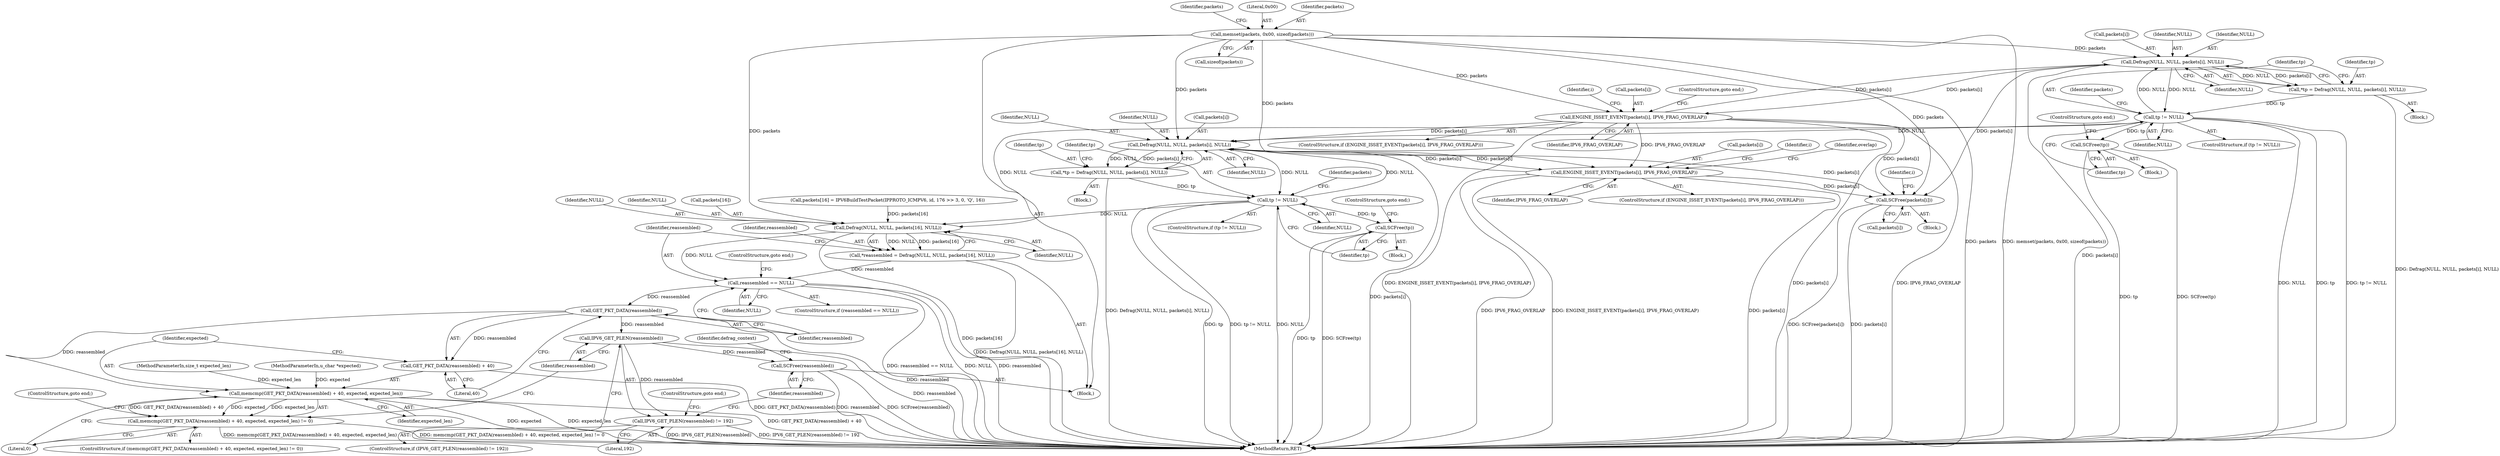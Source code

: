 digraph "0_suricata_4a04f814b15762eb446a5ead4d69d021512df6f8_14@API" {
"1000139" [label="(Call,memset(packets, 0x00, sizeof(packets)))"];
"1000379" [label="(Call,Defrag(NULL, NULL, packets[i], NULL))"];
"1000377" [label="(Call,*tp = Defrag(NULL, NULL, packets[i], NULL))"];
"1000387" [label="(Call,tp != NULL)"];
"1000391" [label="(Call,SCFree(tp))"];
"1000416" [label="(Call,Defrag(NULL, NULL, packets[i], NULL))"];
"1000414" [label="(Call,*tp = Defrag(NULL, NULL, packets[i], NULL))"];
"1000424" [label="(Call,tp != NULL)"];
"1000428" [label="(Call,SCFree(tp))"];
"1000447" [label="(Call,Defrag(NULL, NULL, packets[16], NULL))"];
"1000445" [label="(Call,*reassembled = Defrag(NULL, NULL, packets[16], NULL))"];
"1000455" [label="(Call,reassembled == NULL)"];
"1000463" [label="(Call,GET_PKT_DATA(reassembled))"];
"1000461" [label="(Call,memcmp(GET_PKT_DATA(reassembled) + 40, expected, expected_len))"];
"1000460" [label="(Call,memcmp(GET_PKT_DATA(reassembled) + 40, expected, expected_len) != 0)"];
"1000462" [label="(Call,GET_PKT_DATA(reassembled) + 40)"];
"1000472" [label="(Call,IPV6_GET_PLEN(reassembled))"];
"1000471" [label="(Call,IPV6_GET_PLEN(reassembled) != 192)"];
"1000476" [label="(Call,SCFree(reassembled))"];
"1000432" [label="(Call,ENGINE_ISSET_EVENT(packets[i], IPV6_FRAG_OVERLAP))"];
"1000509" [label="(Call,SCFree(packets[i]))"];
"1000395" [label="(Call,ENGINE_ISSET_EVENT(packets[i], IPV6_FRAG_OVERLAP))"];
"1000482" [label="(Identifier,defrag_context)"];
"1000432" [label="(Call,ENGINE_ISSET_EVENT(packets[i], IPV6_FRAG_OVERLAP))"];
"1000433" [label="(Call,packets[i])"];
"1000507" [label="(Identifier,i)"];
"1000463" [label="(Call,GET_PKT_DATA(reassembled))"];
"1000516" [label="(MethodReturn,RET)"];
"1000455" [label="(Call,reassembled == NULL)"];
"1000472" [label="(Call,IPV6_GET_PLEN(reassembled))"];
"1000127" [label="(Block,)"];
"1000422" [label="(Identifier,NULL)"];
"1000424" [label="(Call,tp != NULL)"];
"1000146" [label="(Identifier,packets)"];
"1000381" [label="(Identifier,NULL)"];
"1000377" [label="(Call,*tp = Defrag(NULL, NULL, packets[i], NULL))"];
"1000445" [label="(Call,*reassembled = Defrag(NULL, NULL, packets[16], NULL))"];
"1000394" [label="(ControlStructure,if (ENGINE_ISSET_EVENT(packets[i], IPV6_FRAG_OVERLAP)))"];
"1000465" [label="(Literal,40)"];
"1000450" [label="(Call,packets[16])"];
"1000393" [label="(ControlStructure,goto end;)"];
"1000474" [label="(Literal,192)"];
"1000446" [label="(Identifier,reassembled)"];
"1000125" [label="(MethodParameterIn,u_char *expected)"];
"1000508" [label="(Block,)"];
"1000419" [label="(Call,packets[i])"];
"1000434" [label="(Identifier,packets)"];
"1000509" [label="(Call,SCFree(packets[i]))"];
"1000466" [label="(Identifier,expected)"];
"1000470" [label="(ControlStructure,if (IPV6_GET_PLEN(reassembled) != 192))"];
"1000476" [label="(Call,SCFree(reassembled))"];
"1000429" [label="(Identifier,tp)"];
"1000462" [label="(Call,GET_PKT_DATA(reassembled) + 40)"];
"1000459" [label="(ControlStructure,if (memcmp(GET_PKT_DATA(reassembled) + 40, expected, expected_len) != 0))"];
"1000469" [label="(ControlStructure,goto end;)"];
"1000473" [label="(Identifier,reassembled)"];
"1000430" [label="(ControlStructure,goto end;)"];
"1000475" [label="(ControlStructure,goto end;)"];
"1000141" [label="(Literal,0x00)"];
"1000460" [label="(Call,memcmp(GET_PKT_DATA(reassembled) + 40, expected, expected_len) != 0)"];
"1000140" [label="(Identifier,packets)"];
"1000389" [label="(Identifier,NULL)"];
"1000392" [label="(Identifier,tp)"];
"1000397" [label="(Identifier,packets)"];
"1000139" [label="(Call,memset(packets, 0x00, sizeof(packets)))"];
"1000380" [label="(Identifier,NULL)"];
"1000395" [label="(Call,ENGINE_ISSET_EVENT(packets[i], IPV6_FRAG_OVERLAP))"];
"1000414" [label="(Call,*tp = Defrag(NULL, NULL, packets[i], NULL))"];
"1000126" [label="(MethodParameterIn,size_t expected_len)"];
"1000375" [label="(Block,)"];
"1000457" [label="(Identifier,NULL)"];
"1000458" [label="(ControlStructure,goto end;)"];
"1000456" [label="(Identifier,reassembled)"];
"1000385" [label="(Identifier,NULL)"];
"1000426" [label="(Identifier,NULL)"];
"1000418" [label="(Identifier,NULL)"];
"1000379" [label="(Call,Defrag(NULL, NULL, packets[i], NULL))"];
"1000411" [label="(Identifier,i)"];
"1000453" [label="(Identifier,NULL)"];
"1000454" [label="(ControlStructure,if (reassembled == NULL))"];
"1000391" [label="(Call,SCFree(tp))"];
"1000412" [label="(Block,)"];
"1000417" [label="(Identifier,NULL)"];
"1000423" [label="(ControlStructure,if (tp != NULL))"];
"1000350" [label="(Call,packets[16] = IPV6BuildTestPacket(IPPROTO_ICMPV6, id, 176 >> 3, 0, 'Q', 16))"];
"1000431" [label="(ControlStructure,if (ENGINE_ISSET_EVENT(packets[i], IPV6_FRAG_OVERLAP)))"];
"1000382" [label="(Call,packets[i])"];
"1000399" [label="(Identifier,IPV6_FRAG_OVERLAP)"];
"1000390" [label="(Block,)"];
"1000428" [label="(Call,SCFree(tp))"];
"1000401" [label="(ControlStructure,goto end;)"];
"1000436" [label="(Identifier,IPV6_FRAG_OVERLAP)"];
"1000415" [label="(Identifier,tp)"];
"1000388" [label="(Identifier,tp)"];
"1000448" [label="(Identifier,NULL)"];
"1000387" [label="(Call,tp != NULL)"];
"1000464" [label="(Identifier,reassembled)"];
"1000471" [label="(Call,IPV6_GET_PLEN(reassembled) != 192)"];
"1000386" [label="(ControlStructure,if (tp != NULL))"];
"1000461" [label="(Call,memcmp(GET_PKT_DATA(reassembled) + 40, expected, expected_len))"];
"1000427" [label="(Block,)"];
"1000468" [label="(Literal,0)"];
"1000425" [label="(Identifier,tp)"];
"1000447" [label="(Call,Defrag(NULL, NULL, packets[16], NULL))"];
"1000374" [label="(Identifier,i)"];
"1000477" [label="(Identifier,reassembled)"];
"1000510" [label="(Call,packets[i])"];
"1000449" [label="(Identifier,NULL)"];
"1000396" [label="(Call,packets[i])"];
"1000467" [label="(Identifier,expected_len)"];
"1000416" [label="(Call,Defrag(NULL, NULL, packets[i], NULL))"];
"1000142" [label="(Call,sizeof(packets))"];
"1000439" [label="(Identifier,overlap)"];
"1000378" [label="(Identifier,tp)"];
"1000139" -> "1000127"  [label="AST: "];
"1000139" -> "1000142"  [label="CFG: "];
"1000140" -> "1000139"  [label="AST: "];
"1000141" -> "1000139"  [label="AST: "];
"1000142" -> "1000139"  [label="AST: "];
"1000146" -> "1000139"  [label="CFG: "];
"1000139" -> "1000516"  [label="DDG: memset(packets, 0x00, sizeof(packets))"];
"1000139" -> "1000516"  [label="DDG: packets"];
"1000139" -> "1000379"  [label="DDG: packets"];
"1000139" -> "1000395"  [label="DDG: packets"];
"1000139" -> "1000416"  [label="DDG: packets"];
"1000139" -> "1000432"  [label="DDG: packets"];
"1000139" -> "1000447"  [label="DDG: packets"];
"1000139" -> "1000509"  [label="DDG: packets"];
"1000379" -> "1000377"  [label="AST: "];
"1000379" -> "1000385"  [label="CFG: "];
"1000380" -> "1000379"  [label="AST: "];
"1000381" -> "1000379"  [label="AST: "];
"1000382" -> "1000379"  [label="AST: "];
"1000385" -> "1000379"  [label="AST: "];
"1000377" -> "1000379"  [label="CFG: "];
"1000379" -> "1000516"  [label="DDG: packets[i]"];
"1000379" -> "1000377"  [label="DDG: NULL"];
"1000379" -> "1000377"  [label="DDG: packets[i]"];
"1000387" -> "1000379"  [label="DDG: NULL"];
"1000395" -> "1000379"  [label="DDG: packets[i]"];
"1000379" -> "1000387"  [label="DDG: NULL"];
"1000379" -> "1000395"  [label="DDG: packets[i]"];
"1000379" -> "1000509"  [label="DDG: packets[i]"];
"1000377" -> "1000375"  [label="AST: "];
"1000378" -> "1000377"  [label="AST: "];
"1000388" -> "1000377"  [label="CFG: "];
"1000377" -> "1000516"  [label="DDG: Defrag(NULL, NULL, packets[i], NULL)"];
"1000377" -> "1000387"  [label="DDG: tp"];
"1000387" -> "1000386"  [label="AST: "];
"1000387" -> "1000389"  [label="CFG: "];
"1000388" -> "1000387"  [label="AST: "];
"1000389" -> "1000387"  [label="AST: "];
"1000392" -> "1000387"  [label="CFG: "];
"1000397" -> "1000387"  [label="CFG: "];
"1000387" -> "1000516"  [label="DDG: NULL"];
"1000387" -> "1000516"  [label="DDG: tp"];
"1000387" -> "1000516"  [label="DDG: tp != NULL"];
"1000387" -> "1000391"  [label="DDG: tp"];
"1000387" -> "1000416"  [label="DDG: NULL"];
"1000387" -> "1000447"  [label="DDG: NULL"];
"1000391" -> "1000390"  [label="AST: "];
"1000391" -> "1000392"  [label="CFG: "];
"1000392" -> "1000391"  [label="AST: "];
"1000393" -> "1000391"  [label="CFG: "];
"1000391" -> "1000516"  [label="DDG: tp"];
"1000391" -> "1000516"  [label="DDG: SCFree(tp)"];
"1000416" -> "1000414"  [label="AST: "];
"1000416" -> "1000422"  [label="CFG: "];
"1000417" -> "1000416"  [label="AST: "];
"1000418" -> "1000416"  [label="AST: "];
"1000419" -> "1000416"  [label="AST: "];
"1000422" -> "1000416"  [label="AST: "];
"1000414" -> "1000416"  [label="CFG: "];
"1000416" -> "1000516"  [label="DDG: packets[i]"];
"1000416" -> "1000414"  [label="DDG: NULL"];
"1000416" -> "1000414"  [label="DDG: packets[i]"];
"1000424" -> "1000416"  [label="DDG: NULL"];
"1000395" -> "1000416"  [label="DDG: packets[i]"];
"1000432" -> "1000416"  [label="DDG: packets[i]"];
"1000416" -> "1000424"  [label="DDG: NULL"];
"1000416" -> "1000432"  [label="DDG: packets[i]"];
"1000416" -> "1000509"  [label="DDG: packets[i]"];
"1000414" -> "1000412"  [label="AST: "];
"1000415" -> "1000414"  [label="AST: "];
"1000425" -> "1000414"  [label="CFG: "];
"1000414" -> "1000516"  [label="DDG: Defrag(NULL, NULL, packets[i], NULL)"];
"1000414" -> "1000424"  [label="DDG: tp"];
"1000424" -> "1000423"  [label="AST: "];
"1000424" -> "1000426"  [label="CFG: "];
"1000425" -> "1000424"  [label="AST: "];
"1000426" -> "1000424"  [label="AST: "];
"1000429" -> "1000424"  [label="CFG: "];
"1000434" -> "1000424"  [label="CFG: "];
"1000424" -> "1000516"  [label="DDG: NULL"];
"1000424" -> "1000516"  [label="DDG: tp"];
"1000424" -> "1000516"  [label="DDG: tp != NULL"];
"1000424" -> "1000428"  [label="DDG: tp"];
"1000424" -> "1000447"  [label="DDG: NULL"];
"1000428" -> "1000427"  [label="AST: "];
"1000428" -> "1000429"  [label="CFG: "];
"1000429" -> "1000428"  [label="AST: "];
"1000430" -> "1000428"  [label="CFG: "];
"1000428" -> "1000516"  [label="DDG: SCFree(tp)"];
"1000428" -> "1000516"  [label="DDG: tp"];
"1000447" -> "1000445"  [label="AST: "];
"1000447" -> "1000453"  [label="CFG: "];
"1000448" -> "1000447"  [label="AST: "];
"1000449" -> "1000447"  [label="AST: "];
"1000450" -> "1000447"  [label="AST: "];
"1000453" -> "1000447"  [label="AST: "];
"1000445" -> "1000447"  [label="CFG: "];
"1000447" -> "1000516"  [label="DDG: packets[16]"];
"1000447" -> "1000445"  [label="DDG: NULL"];
"1000447" -> "1000445"  [label="DDG: packets[16]"];
"1000350" -> "1000447"  [label="DDG: packets[16]"];
"1000447" -> "1000455"  [label="DDG: NULL"];
"1000445" -> "1000127"  [label="AST: "];
"1000446" -> "1000445"  [label="AST: "];
"1000456" -> "1000445"  [label="CFG: "];
"1000445" -> "1000516"  [label="DDG: Defrag(NULL, NULL, packets[16], NULL)"];
"1000445" -> "1000455"  [label="DDG: reassembled"];
"1000455" -> "1000454"  [label="AST: "];
"1000455" -> "1000457"  [label="CFG: "];
"1000456" -> "1000455"  [label="AST: "];
"1000457" -> "1000455"  [label="AST: "];
"1000458" -> "1000455"  [label="CFG: "];
"1000464" -> "1000455"  [label="CFG: "];
"1000455" -> "1000516"  [label="DDG: reassembled == NULL"];
"1000455" -> "1000516"  [label="DDG: NULL"];
"1000455" -> "1000516"  [label="DDG: reassembled"];
"1000455" -> "1000463"  [label="DDG: reassembled"];
"1000463" -> "1000462"  [label="AST: "];
"1000463" -> "1000464"  [label="CFG: "];
"1000464" -> "1000463"  [label="AST: "];
"1000465" -> "1000463"  [label="CFG: "];
"1000463" -> "1000516"  [label="DDG: reassembled"];
"1000463" -> "1000461"  [label="DDG: reassembled"];
"1000463" -> "1000462"  [label="DDG: reassembled"];
"1000463" -> "1000472"  [label="DDG: reassembled"];
"1000461" -> "1000460"  [label="AST: "];
"1000461" -> "1000467"  [label="CFG: "];
"1000462" -> "1000461"  [label="AST: "];
"1000466" -> "1000461"  [label="AST: "];
"1000467" -> "1000461"  [label="AST: "];
"1000468" -> "1000461"  [label="CFG: "];
"1000461" -> "1000516"  [label="DDG: expected_len"];
"1000461" -> "1000516"  [label="DDG: GET_PKT_DATA(reassembled) + 40"];
"1000461" -> "1000516"  [label="DDG: expected"];
"1000461" -> "1000460"  [label="DDG: GET_PKT_DATA(reassembled) + 40"];
"1000461" -> "1000460"  [label="DDG: expected"];
"1000461" -> "1000460"  [label="DDG: expected_len"];
"1000125" -> "1000461"  [label="DDG: expected"];
"1000126" -> "1000461"  [label="DDG: expected_len"];
"1000460" -> "1000459"  [label="AST: "];
"1000460" -> "1000468"  [label="CFG: "];
"1000468" -> "1000460"  [label="AST: "];
"1000469" -> "1000460"  [label="CFG: "];
"1000473" -> "1000460"  [label="CFG: "];
"1000460" -> "1000516"  [label="DDG: memcmp(GET_PKT_DATA(reassembled) + 40, expected, expected_len) != 0"];
"1000460" -> "1000516"  [label="DDG: memcmp(GET_PKT_DATA(reassembled) + 40, expected, expected_len)"];
"1000462" -> "1000465"  [label="CFG: "];
"1000465" -> "1000462"  [label="AST: "];
"1000466" -> "1000462"  [label="CFG: "];
"1000462" -> "1000516"  [label="DDG: GET_PKT_DATA(reassembled)"];
"1000472" -> "1000471"  [label="AST: "];
"1000472" -> "1000473"  [label="CFG: "];
"1000473" -> "1000472"  [label="AST: "];
"1000474" -> "1000472"  [label="CFG: "];
"1000472" -> "1000516"  [label="DDG: reassembled"];
"1000472" -> "1000471"  [label="DDG: reassembled"];
"1000472" -> "1000476"  [label="DDG: reassembled"];
"1000471" -> "1000470"  [label="AST: "];
"1000471" -> "1000474"  [label="CFG: "];
"1000474" -> "1000471"  [label="AST: "];
"1000475" -> "1000471"  [label="CFG: "];
"1000477" -> "1000471"  [label="CFG: "];
"1000471" -> "1000516"  [label="DDG: IPV6_GET_PLEN(reassembled)"];
"1000471" -> "1000516"  [label="DDG: IPV6_GET_PLEN(reassembled) != 192"];
"1000476" -> "1000127"  [label="AST: "];
"1000476" -> "1000477"  [label="CFG: "];
"1000477" -> "1000476"  [label="AST: "];
"1000482" -> "1000476"  [label="CFG: "];
"1000476" -> "1000516"  [label="DDG: SCFree(reassembled)"];
"1000476" -> "1000516"  [label="DDG: reassembled"];
"1000432" -> "1000431"  [label="AST: "];
"1000432" -> "1000436"  [label="CFG: "];
"1000433" -> "1000432"  [label="AST: "];
"1000436" -> "1000432"  [label="AST: "];
"1000439" -> "1000432"  [label="CFG: "];
"1000411" -> "1000432"  [label="CFG: "];
"1000432" -> "1000516"  [label="DDG: IPV6_FRAG_OVERLAP"];
"1000432" -> "1000516"  [label="DDG: ENGINE_ISSET_EVENT(packets[i], IPV6_FRAG_OVERLAP)"];
"1000432" -> "1000516"  [label="DDG: packets[i]"];
"1000395" -> "1000432"  [label="DDG: IPV6_FRAG_OVERLAP"];
"1000432" -> "1000509"  [label="DDG: packets[i]"];
"1000509" -> "1000508"  [label="AST: "];
"1000509" -> "1000510"  [label="CFG: "];
"1000510" -> "1000509"  [label="AST: "];
"1000507" -> "1000509"  [label="CFG: "];
"1000509" -> "1000516"  [label="DDG: SCFree(packets[i])"];
"1000509" -> "1000516"  [label="DDG: packets[i]"];
"1000395" -> "1000509"  [label="DDG: packets[i]"];
"1000395" -> "1000394"  [label="AST: "];
"1000395" -> "1000399"  [label="CFG: "];
"1000396" -> "1000395"  [label="AST: "];
"1000399" -> "1000395"  [label="AST: "];
"1000401" -> "1000395"  [label="CFG: "];
"1000374" -> "1000395"  [label="CFG: "];
"1000395" -> "1000516"  [label="DDG: packets[i]"];
"1000395" -> "1000516"  [label="DDG: IPV6_FRAG_OVERLAP"];
"1000395" -> "1000516"  [label="DDG: ENGINE_ISSET_EVENT(packets[i], IPV6_FRAG_OVERLAP)"];
}
